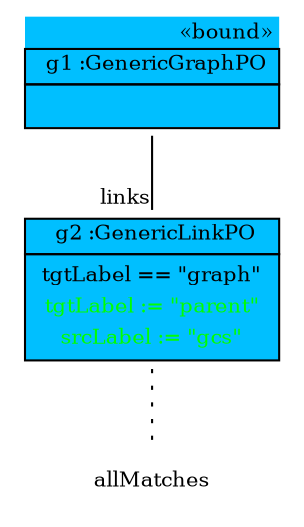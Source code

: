 graph ObjectDiagram {
   node [shape = none, fontsize = 10];
   edge [fontsize = 10];

g1 [label=<<table border='0' cellborder='1' cellspacing='0' color='black' bgcolor='deepskyblue'> <tr> <td border='0' align='right'><font color='black'>&#171;bound&#187;</font></td></tr> <tr> <td align='center'> <font color='black'> g1 :GenericGraphPO </font></td></tr> <tr> <td align='left'> <table border='0' cellborder='0' cellspacing='0' color='black'> <tr> <td>  </td></tr></table></td></tr></table>>];
g2 [label=<<table border='0' cellborder='1' cellspacing='0' color='black' bgcolor='deepskyblue'>  <tr> <td align='center'> <font color='black'> g2 :GenericLinkPO </font></td></tr> <tr> <td align='left'> <table border='0' cellborder='0' cellspacing='0' color='black'> <tr><td><font color='black'> tgtLabel == "graph" </font></td></tr><tr><td><font color='green'> tgtLabel := "parent" </font></td></tr><tr><td><font color='green'> srcLabel := "gcs" </font></td></tr></table></td></tr></table>>];
allMatches_g2 [label=allMatches];

g2 -- allMatches_g2 [style="dotted"];
g1 -- g2 [headlabel = "links" taillabel = "" color="black" fontcolor="black"];
}
